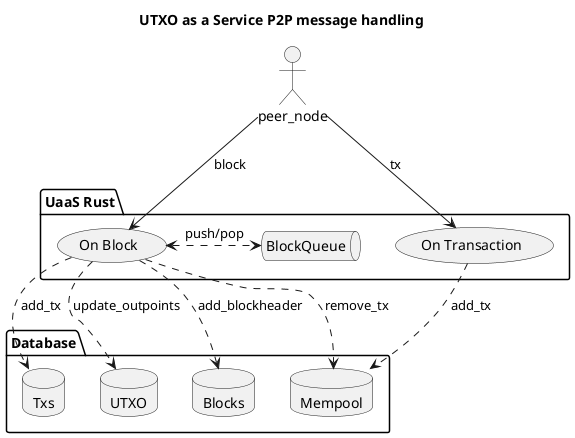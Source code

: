 @startuml
title UTXO as a Service P2P message handling
top to bottom direction
'right to left direction

actor peer_node as pn

package "Database" {
    database Mempool
    database Txs
    database UTXO
    database Blocks
}

package "UaaS Rust" {

    queue BlockQueue

    pn -down-> (On Transaction) :tx

    (On Transaction) .down.> (Mempool): add_tx

    pn -down-> (On Block) :block

    (On Block) .down.> (Mempool): remove_tx
    (On Block) .down.> (Txs): add_tx
    (On Block) .down.> (UTXO): update_outpoints

    (On Block) .down.> (Blocks): add_blockheader

    (On Block) <.right.> BlockQueue: push/pop

}


@enduml